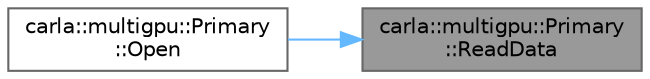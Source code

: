 digraph "carla::multigpu::Primary::ReadData"
{
 // INTERACTIVE_SVG=YES
 // LATEX_PDF_SIZE
  bgcolor="transparent";
  edge [fontname=Helvetica,fontsize=10,labelfontname=Helvetica,labelfontsize=10];
  node [fontname=Helvetica,fontsize=10,shape=box,height=0.2,width=0.4];
  rankdir="RL";
  Node1 [id="Node000001",label="carla::multigpu::Primary\l::ReadData",height=0.2,width=0.4,color="gray40", fillcolor="grey60", style="filled", fontcolor="black",tooltip="read data"];
  Node1 -> Node2 [id="edge1_Node000001_Node000002",dir="back",color="steelblue1",style="solid",tooltip=" "];
  Node2 [id="Node000002",label="carla::multigpu::Primary\l::Open",height=0.2,width=0.4,color="grey40", fillcolor="white", style="filled",URL="$da/dda/classcarla_1_1multigpu_1_1Primary.html#a4c35b10befe49dc8c1d2a93a15bd31af",tooltip="Starts the session and calls on_opened after successfully reading the stream id, and on_closed once t..."];
}
